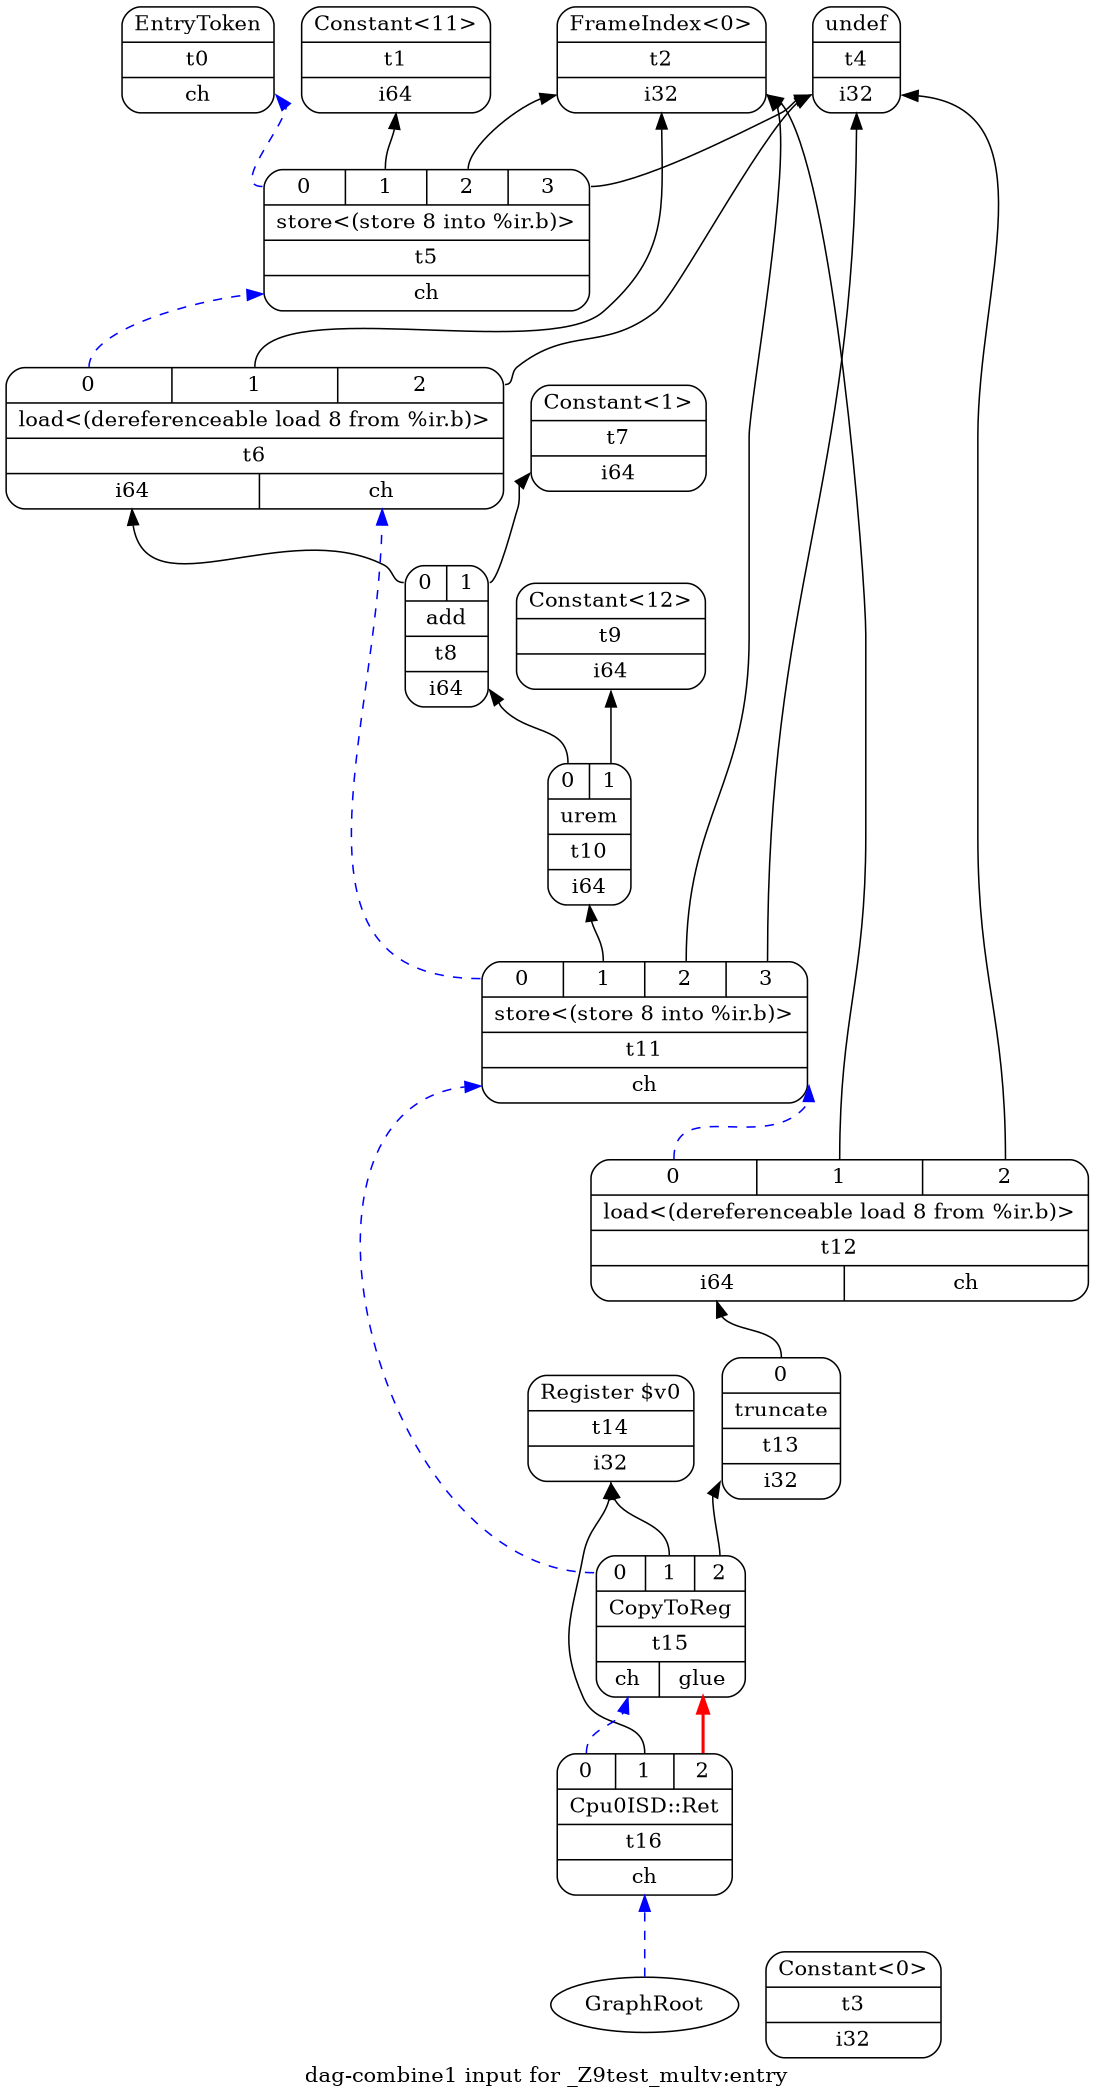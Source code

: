 digraph "dag-combine1 input for _Z9test_multv:entry" {
        size="14,14";
	rankdir="BT";
	label="dag-combine1 input for _Z9test_multv:entry";

	Node0x121e05cd8 [shape=record,shape=Mrecord,label="{EntryToken|t0|{<d0>ch}}"];
	Node0x122041e00 [shape=record,shape=Mrecord,label="{Constant\<11\>|t1|{<d0>i64}}"];
	Node0x122041e68 [shape=record,shape=Mrecord,label="{FrameIndex\<0\>|t2|{<d0>i32}}"];
	Node0x122041ed0 [shape=record,shape=Mrecord,label="{Constant\<0\>|t3|{<d0>i32}}"];
	Node0x122041f38 [shape=record,shape=Mrecord,label="{undef|t4|{<d0>i32}}"];
	Node0x122041fa0 [shape=record,shape=Mrecord,label="{{<s0>0|<s1>1|<s2>2|<s3>3}|store\<(store 8 into %ir.b)\>|t5|{<d0>ch}}"];
	Node0x122041fa0:s0 -> Node0x121e05cd8:d0[color=blue,style=dashed];
	Node0x122041fa0:s1 -> Node0x122041e00:d0;
	Node0x122041fa0:s2 -> Node0x122041e68:d0;
	Node0x122041fa0:s3 -> Node0x122041f38:d0;
	Node0x122042008 [shape=record,shape=Mrecord,label="{{<s0>0|<s1>1|<s2>2}|load\<(dereferenceable load 8 from %ir.b)\>|t6|{<d0>i64|<d1>ch}}"];
	Node0x122042008:s0 -> Node0x122041fa0:d0[color=blue,style=dashed];
	Node0x122042008:s1 -> Node0x122041e68:d0;
	Node0x122042008:s2 -> Node0x122041f38:d0;
	Node0x122042070 [shape=record,shape=Mrecord,label="{Constant\<1\>|t7|{<d0>i64}}"];
	Node0x1220420d8 [shape=record,shape=Mrecord,label="{{<s0>0|<s1>1}|add|t8|{<d0>i64}}"];
	Node0x1220420d8:s0 -> Node0x122042008:d0;
	Node0x1220420d8:s1 -> Node0x122042070:d0;
	Node0x122042140 [shape=record,shape=Mrecord,label="{Constant\<12\>|t9|{<d0>i64}}"];
	Node0x1220421a8 [shape=record,shape=Mrecord,label="{{<s0>0|<s1>1}|urem|t10|{<d0>i64}}"];
	Node0x1220421a8:s0 -> Node0x1220420d8:d0;
	Node0x1220421a8:s1 -> Node0x122042140:d0;
	Node0x122042210 [shape=record,shape=Mrecord,label="{{<s0>0|<s1>1|<s2>2|<s3>3}|store\<(store 8 into %ir.b)\>|t11|{<d0>ch}}"];
	Node0x122042210:s0 -> Node0x122042008:d1[color=blue,style=dashed];
	Node0x122042210:s1 -> Node0x1220421a8:d0;
	Node0x122042210:s2 -> Node0x122041e68:d0;
	Node0x122042210:s3 -> Node0x122041f38:d0;
	Node0x122042278 [shape=record,shape=Mrecord,label="{{<s0>0|<s1>1|<s2>2}|load\<(dereferenceable load 8 from %ir.b)\>|t12|{<d0>i64|<d1>ch}}"];
	Node0x122042278:s0 -> Node0x122042210:d0[color=blue,style=dashed];
	Node0x122042278:s1 -> Node0x122041e68:d0;
	Node0x122042278:s2 -> Node0x122041f38:d0;
	Node0x1220422e0 [shape=record,shape=Mrecord,label="{{<s0>0}|truncate|t13|{<d0>i32}}"];
	Node0x1220422e0:s0 -> Node0x122042278:d0;
	Node0x122042348 [shape=record,shape=Mrecord,label="{Register $v0|t14|{<d0>i32}}"];
	Node0x1220423b0 [shape=record,shape=Mrecord,label="{{<s0>0|<s1>1|<s2>2}|CopyToReg|t15|{<d0>ch|<d1>glue}}"];
	Node0x1220423b0:s0 -> Node0x122042210:d0[color=blue,style=dashed];
	Node0x1220423b0:s1 -> Node0x122042348:d0;
	Node0x1220423b0:s2 -> Node0x1220422e0:d0;
	Node0x122042418 [shape=record,shape=Mrecord,label="{{<s0>0|<s1>1|<s2>2}|Cpu0ISD::Ret|t16|{<d0>ch}}"];
	Node0x122042418:s0 -> Node0x1220423b0:d0[color=blue,style=dashed];
	Node0x122042418:s1 -> Node0x122042348:d0;
	Node0x122042418:s2 -> Node0x1220423b0:d1[color=red,style=bold];
	Node0x0[ plaintext=circle, label ="GraphRoot"];
	Node0x0 -> Node0x122042418:d0[color=blue,style=dashed];
}
